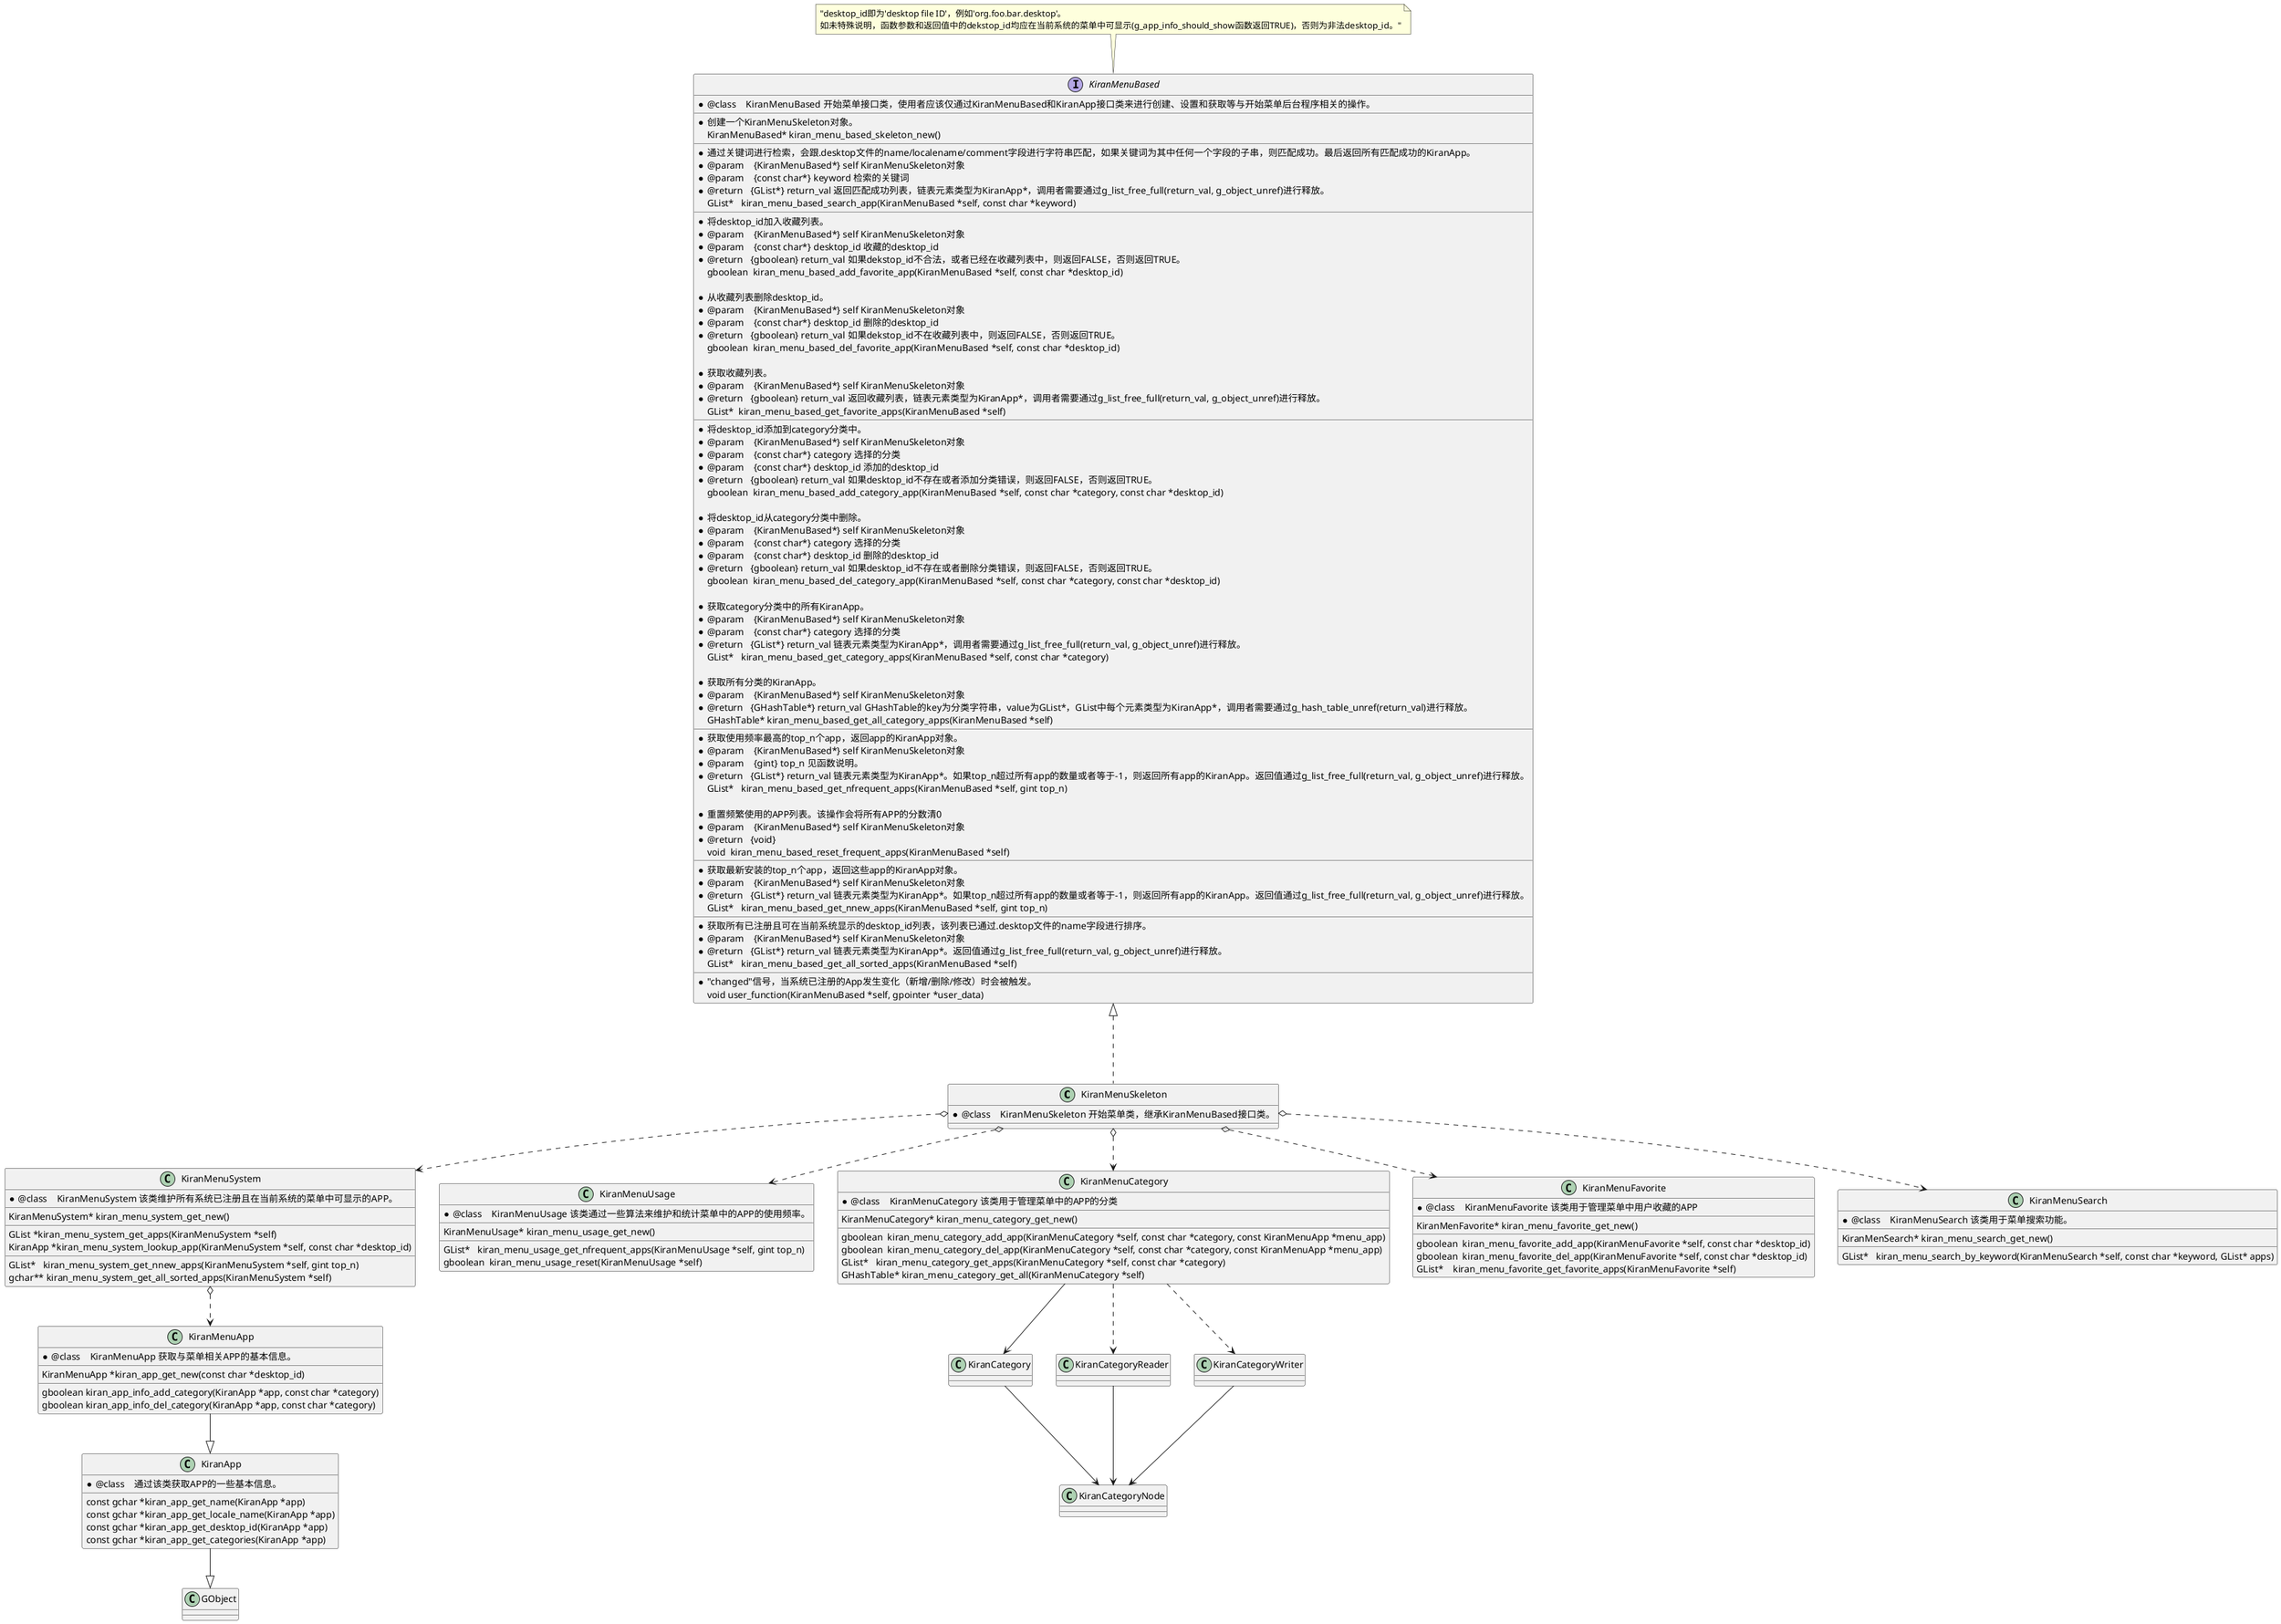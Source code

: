 @startuml

KiranMenuSkeleton -up..|> KiranMenuBased
KiranMenuSkeleton o..> KiranMenuSystem
KiranMenuSkeleton o..> KiranMenuUsage
KiranMenuSkeleton o..> KiranMenuCategory
KiranMenuSkeleton o..> KiranMenuFavorite
KiranMenuSkeleton o..> KiranMenuSearch
KiranMenuSystem o..> KiranMenuApp
KiranMenuApp --|> KiranApp
KiranApp --|> GObject

KiranMenuCategory --> KiranCategory
KiranMenuCategory ..> KiranCategoryReader
KiranMenuCategory ..> KiranCategoryWriter
KiranCategory --> KiranCategoryNode
KiranCategoryReader --> KiranCategoryNode
KiranCategoryWriter --> KiranCategoryNode


note top of KiranMenuBased : "desktop_id即为'desktop file ID'，例如'org.foo.bar.desktop'。\n如未特殊说明，函数参数和返回值中的dekstop_id均应在当前系统的菜单中可显示(g_app_info_should_show函数返回TRUE)，否则为非法desktop_id。"

interface KiranMenuBased {
    * @class    KiranMenuBased 开始菜单接口类，使用者应该仅通过KiranMenuBased和KiranApp接口类来进行创建、设置和获取等与开始菜单后台程序相关的操作。
    __
    * 创建一个KiranMenuSkeleton对象。
    KiranMenuBased* kiran_menu_based_skeleton_new()
    __
    * 通过关键词进行检索，会跟.desktop文件的name/localename/comment字段进行字符串匹配，如果关键词为其中任何一个字段的子串，则匹配成功。最后返回所有匹配成功的KiranApp。
    * @param    {KiranMenuBased*} self KiranMenuSkeleton对象
    * @param    {const char*} keyword 检索的关键词
    * @return   {GList*} return_val 返回匹配成功列表，链表元素类型为KiranApp*，调用者需要通过g_list_free_full(return_val, g_object_unref)进行释放。
    GList*   kiran_menu_based_search_app(KiranMenuBased *self, const char *keyword)
    __
    * 将desktop_id加入收藏列表。
    * @param    {KiranMenuBased*} self KiranMenuSkeleton对象
    * @param    {const char*} desktop_id 收藏的desktop_id
    * @return   {gboolean} return_val 如果dekstop_id不合法，或者已经在收藏列表中，则返回FALSE，否则返回TRUE。
    gboolean  kiran_menu_based_add_favorite_app(KiranMenuBased *self, const char *desktop_id)

    * 从收藏列表删除desktop_id。
    * @param    {KiranMenuBased*} self KiranMenuSkeleton对象
    * @param    {const char*} desktop_id 删除的desktop_id
    * @return   {gboolean} return_val 如果dekstop_id不在收藏列表中，则返回FALSE，否则返回TRUE。
    gboolean  kiran_menu_based_del_favorite_app(KiranMenuBased *self, const char *desktop_id)

    * 获取收藏列表。
    * @param    {KiranMenuBased*} self KiranMenuSkeleton对象
    * @return   {gboolean} return_val 返回收藏列表，链表元素类型为KiranApp*，调用者需要通过g_list_free_full(return_val, g_object_unref)进行释放。
    GList*  kiran_menu_based_get_favorite_apps(KiranMenuBased *self)
    __
    * 将desktop_id添加到category分类中。
    * @param    {KiranMenuBased*} self KiranMenuSkeleton对象
    * @param    {const char*} category 选择的分类
    * @param    {const char*} desktop_id 添加的desktop_id
    * @return   {gboolean} return_val 如果desktop_id不存在或者添加分类错误，则返回FALSE，否则返回TRUE。
    gboolean  kiran_menu_based_add_category_app(KiranMenuBased *self, const char *category, const char *desktop_id)

    * 将desktop_id从category分类中删除。
    * @param    {KiranMenuBased*} self KiranMenuSkeleton对象
    * @param    {const char*} category 选择的分类
    * @param    {const char*} desktop_id 删除的desktop_id
    * @return   {gboolean} return_val 如果desktop_id不存在或者删除分类错误，则返回FALSE，否则返回TRUE。
    gboolean  kiran_menu_based_del_category_app(KiranMenuBased *self, const char *category, const char *desktop_id)

    * 获取category分类中的所有KiranApp。
    * @param    {KiranMenuBased*} self KiranMenuSkeleton对象
    * @param    {const char*} category 选择的分类
    * @return   {GList*} return_val 链表元素类型为KiranApp*，调用者需要通过g_list_free_full(return_val, g_object_unref)进行释放。
    GList*   kiran_menu_based_get_category_apps(KiranMenuBased *self, const char *category)

    * 获取所有分类的KiranApp。
    * @param    {KiranMenuBased*} self KiranMenuSkeleton对象
    * @return   {GHashTable*} return_val GHashTable的key为分类字符串，value为GList*，GList中每个元素类型为KiranApp*，调用者需要通过g_hash_table_unref(return_val)进行释放。
    GHashTable* kiran_menu_based_get_all_category_apps(KiranMenuBased *self)
    __
    * 获取使用频率最高的top_n个app，返回app的KiranApp对象。
    * @param    {KiranMenuBased*} self KiranMenuSkeleton对象
    * @param    {gint} top_n 见函数说明。
    * @return   {GList*} return_val 链表元素类型为KiranApp*。如果top_n超过所有app的数量或者等于-1，则返回所有app的KiranApp。返回值通过g_list_free_full(return_val, g_object_unref)进行释放。
    GList*   kiran_menu_based_get_nfrequent_apps(KiranMenuBased *self, gint top_n)

    * 重置频繁使用的APP列表。该操作会将所有APP的分数清0
    * @param    {KiranMenuBased*} self KiranMenuSkeleton对象
    * @return   {void} 
    void  kiran_menu_based_reset_frequent_apps(KiranMenuBased *self)
    __
    * 获取最新安装的top_n个app，返回这些app的KiranApp对象。
    * @param    {KiranMenuBased*} self KiranMenuSkeleton对象
    * @return   {GList*} return_val 链表元素类型为KiranApp*。如果top_n超过所有app的数量或者等于-1，则返回所有app的KiranApp。返回值通过g_list_free_full(return_val, g_object_unref)进行释放。
    GList*   kiran_menu_based_get_nnew_apps(KiranMenuBased *self, gint top_n)
    __
    * 获取所有已注册且可在当前系统显示的desktop_id列表，该列表已通过.desktop文件的name字段进行排序。
    * @param    {KiranMenuBased*} self KiranMenuSkeleton对象
    * @return   {GList*} return_val 链表元素类型为KiranApp*。返回值通过g_list_free_full(return_val, g_object_unref)进行释放。
    GList*   kiran_menu_based_get_all_sorted_apps(KiranMenuBased *self)
    __
    * "changed"信号，当系统已注册的App发生变化（新增/删除/修改）时会被触发。
    void user_function(KiranMenuBased *self, gpointer *user_data)
}


class KiranMenuSkeleton {
    * @class    KiranMenuSkeleton 开始菜单类，继承KiranMenuBased接口类。
}

class KiranMenuSystem {
    * @class    KiranMenuSystem 该类维护所有系统已注册且在当前系统的菜单中可显示的APP。
    __
    KiranMenuSystem* kiran_menu_system_get_new()
    __
    GList *kiran_menu_system_get_apps(KiranMenuSystem *self)
    KiranApp *kiran_menu_system_lookup_app(KiranMenuSystem *self, const char *desktop_id)
    __
    GList*   kiran_menu_system_get_nnew_apps(KiranMenuSystem *self, gint top_n)
    gchar** kiran_menu_system_get_all_sorted_apps(KiranMenuSystem *self)
}

class KiranMenuUsage {
    * @class    KiranMenuUsage 该类通过一些算法来维护和统计菜单中的APP的使用频率。
    __
    KiranMenuUsage* kiran_menu_usage_get_new()
    __
    GList*   kiran_menu_usage_get_nfrequent_apps(KiranMenuUsage *self, gint top_n)
    gboolean  kiran_menu_usage_reset(KiranMenuUsage *self)
}

class KiranMenuCategory {
    * @class    KiranMenuCategory 该类用于管理菜单中的APP的分类
    __
    KiranMenuCategory* kiran_menu_category_get_new()
    __
    gboolean  kiran_menu_category_add_app(KiranMenuCategory *self, const char *category, const KiranMenuApp *menu_app)
    gboolean  kiran_menu_category_del_app(KiranMenuCategory *self, const char *category, const KiranMenuApp *menu_app)
    GList*   kiran_menu_category_get_apps(KiranMenuCategory *self, const char *category)
    GHashTable* kiran_menu_category_get_all(KiranMenuCategory *self)
}

class KiranMenuFavorite {
    * @class    KiranMenuFavorite 该类用于管理菜单中用户收藏的APP
    __
    KiranMenFavorite* kiran_menu_favorite_get_new()
    __
    gboolean  kiran_menu_favorite_add_app(KiranMenuFavorite *self, const char *desktop_id)
    gboolean  kiran_menu_favorite_del_app(KiranMenuFavorite *self, const char *desktop_id)
    GList*    kiran_menu_favorite_get_favorite_apps(KiranMenuFavorite *self)
}

class KiranMenuSearch {
    * @class    KiranMenuSearch 该类用于菜单搜索功能。
    __
    KiranMenSearch* kiran_menu_search_get_new()
    __
    GList*   kiran_menu_search_by_keyword(KiranMenuSearch *self, const char *keyword, GList* apps)
}

class KiranApp {
    * @class    通过该类获取APP的一些基本信息。
    __
    const gchar *kiran_app_get_name(KiranApp *app)
    const gchar *kiran_app_get_locale_name(KiranApp *app)
    const gchar *kiran_app_get_desktop_id(KiranApp *app)
    const gchar *kiran_app_get_categories(KiranApp *app)
}

class KiranMenuApp {
    * @class    KiranMenuApp 获取与菜单相关APP的基本信息。
    __
    KiranMenuApp *kiran_app_get_new(const char *desktop_id)
    __
    gboolean kiran_app_info_add_category(KiranApp *app, const char *category)
    gboolean kiran_app_info_del_category(KiranApp *app, const char *category)
}



@enduml